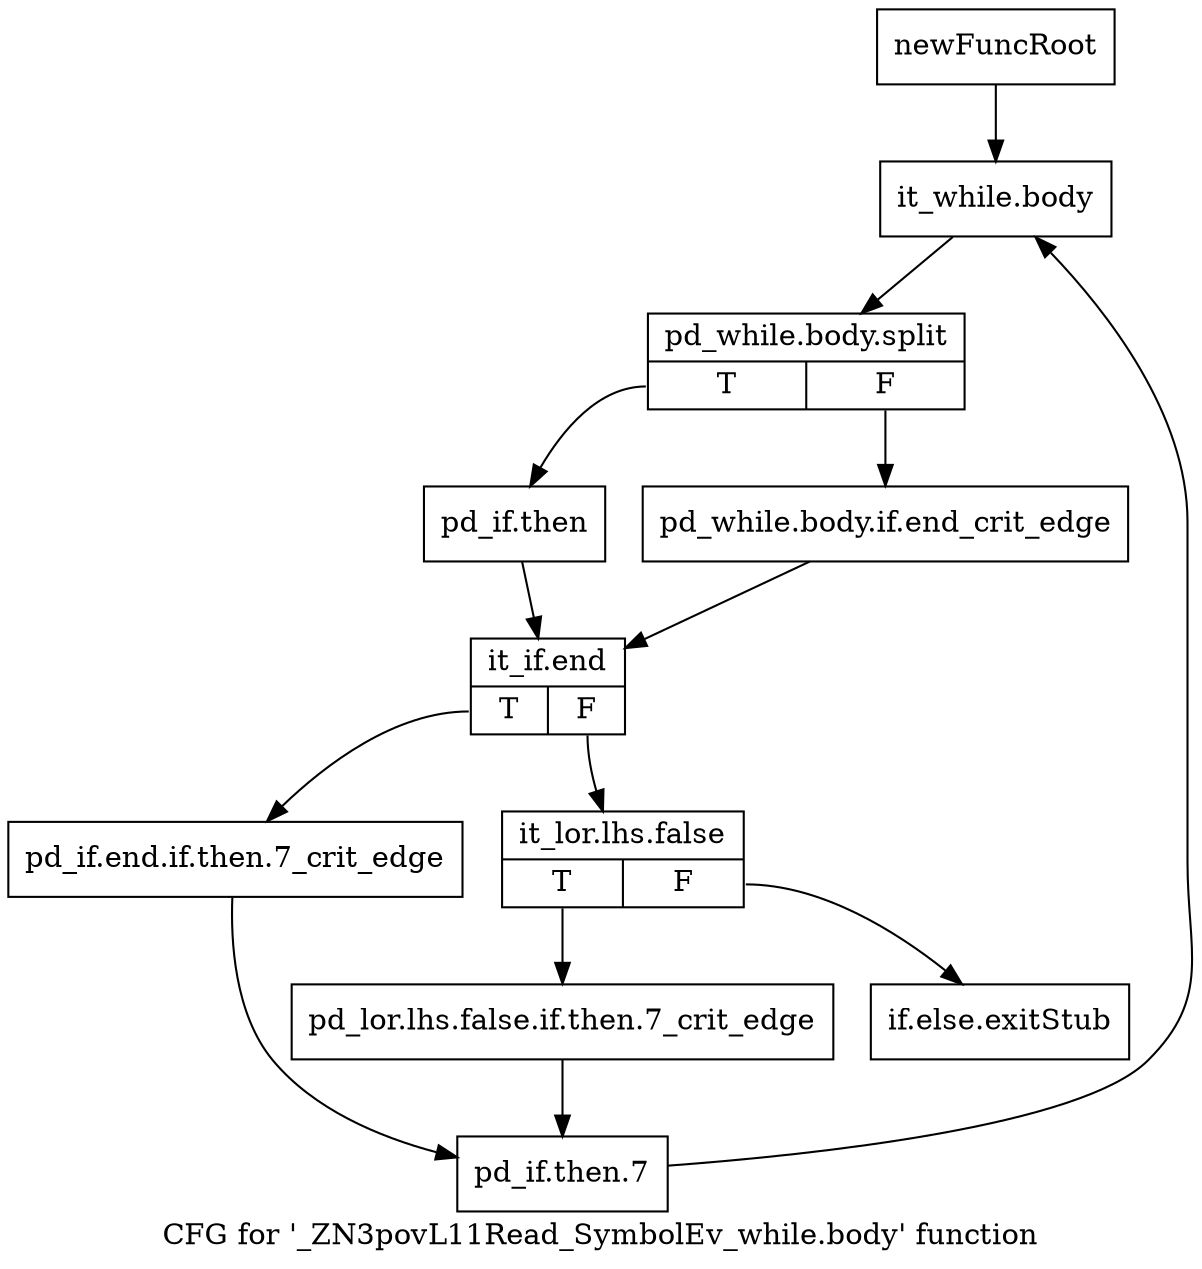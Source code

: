 digraph "CFG for '_ZN3povL11Read_SymbolEv_while.body' function" {
	label="CFG for '_ZN3povL11Read_SymbolEv_while.body' function";

	Node0x2d384f0 [shape=record,label="{newFuncRoot}"];
	Node0x2d384f0 -> Node0x2d38930;
	Node0x2d388e0 [shape=record,label="{if.else.exitStub}"];
	Node0x2d38930 [shape=record,label="{it_while.body}"];
	Node0x2d38930 -> Node0x3a069b0;
	Node0x3a069b0 [shape=record,label="{pd_while.body.split|{<s0>T|<s1>F}}"];
	Node0x3a069b0:s0 -> Node0x2d389d0;
	Node0x3a069b0:s1 -> Node0x2d38980;
	Node0x2d38980 [shape=record,label="{pd_while.body.if.end_crit_edge}"];
	Node0x2d38980 -> Node0x2d38a20;
	Node0x2d389d0 [shape=record,label="{pd_if.then}"];
	Node0x2d389d0 -> Node0x2d38a20;
	Node0x2d38a20 [shape=record,label="{it_if.end|{<s0>T|<s1>F}}"];
	Node0x2d38a20:s0 -> Node0x2d38b10;
	Node0x2d38a20:s1 -> Node0x2d38a70;
	Node0x2d38a70 [shape=record,label="{it_lor.lhs.false|{<s0>T|<s1>F}}"];
	Node0x2d38a70:s0 -> Node0x2d38ac0;
	Node0x2d38a70:s1 -> Node0x2d388e0;
	Node0x2d38ac0 [shape=record,label="{pd_lor.lhs.false.if.then.7_crit_edge}"];
	Node0x2d38ac0 -> Node0x2d38b60;
	Node0x2d38b10 [shape=record,label="{pd_if.end.if.then.7_crit_edge}"];
	Node0x2d38b10 -> Node0x2d38b60;
	Node0x2d38b60 [shape=record,label="{pd_if.then.7}"];
	Node0x2d38b60 -> Node0x2d38930;
}
